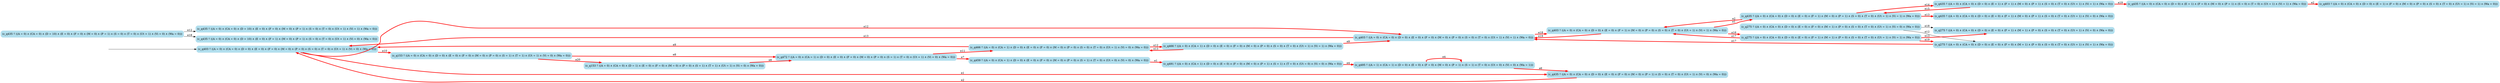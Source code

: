 digraph G {

	rankdir = LR;

	start_c_q403_67[style=invisible];

	node[shape=box, style="rounded, filled", color=lightblue2];

	c_q466_66[label="(c_q466 ≝ ((A = 0) ∧ (CA = 1) ∧ (D = 0) ∧ (E = 0) ∧ (F = 0) ∧ (M = 0) ∧ (P = 0) ∧ (S = 0) ∧ (T = 0) ∧ (Ut = 1) ∧ (Vi = 0) ∧ (Wa = 0)))"];
	c_q153_60[label="(c_q153 ≝ ((A = 0) ∧ (CA = 0) ∧ (D = 0) ∧ (E = 0) ∧ (F = 0) ∧ (M = 0) ∧ (P = 0) ∧ (S = 1) ∧ (T = 1) ∧ (Ut = 1) ∧ (Vi = 0) ∧ (Wa = 0)))"];
	c_q275_22[label="(c_q275 ≝ ((A = 0) ∧ (CA = 0) ∧ (D = 0) ∧ (E = 0) ∧ (F = 0) ∧ (M = 1) ∧ (P = 0) ∧ (S = 0) ∧ (T = 0) ∧ (Ut = 1) ∧ (Vi = 0) ∧ (Wa = 0)))"];
	c_q403_53[label="(c_q403 ≝ ((A = 0) ∧ (CA = 0) ∧ (D = 0) ∧ (E = 0) ∧ (F = 0) ∧ (M = 0) ∧ (P = 0) ∧ (S = 0) ∧ (T = 0) ∧ (Ut = 1) ∧ (Vi = 1) ∧ (Wa = 0)))"];
	c_q435_40[label="(c_q435 ≝ ((A = 0) ∧ (CA = 0) ∧ (D = 0) ∧ (E = 1) ∧ (F = 0) ∧ (M = 0) ∧ (P = 1) ∧ (S = 0) ∧ (T = 0) ∧ (Ut = 1) ∧ (Vi = 1) ∧ (Wa = 0)))"];
	c_q466_52[label="(c_q466 ≝ ((A = 0) ∧ (CA = 1) ∧ (D = 0) ∧ (E = 0) ∧ (F = 0) ∧ (M = 0) ∧ (P = 0) ∧ (S = 0) ∧ (T = 0) ∧ (Ut = 1) ∧ (Vi = 1) ∧ (Wa = 0)))"];
	c_q403_67[label="(c_q403 ≝ ((A = 0) ∧ (CA = 0) ∧ (D = 0) ∧ (E = 0) ∧ (F = 0) ∧ (M = 0) ∧ (P = 0) ∧ (S = 0) ∧ (T = 0) ∧ (Ut = 1) ∧ (Vi = 0) ∧ (Wa = 0)))"];
	c_q435_29[label="(c_q435 ≝ ((A = 0) ∧ (CA = 0) ∧ (D = 10) ∧ (E = 0) ∧ (F = 0) ∧ (M = 0) ∧ (P = 1) ∧ (S = 0) ∧ (T = 0) ∧ (Ut = 1) ∧ (Vi = 1) ∧ (Wa = 0)))"];
	c_q435_31[label="(c_q435 ≝ ((A = 0) ∧ (CA = 0) ∧ (D = 0) ∧ (E = 0) ∧ (F = 1) ∧ (M = 0) ∧ (P = 1) ∧ (S = 0) ∧ (T = 0) ∧ (Ut = 1) ∧ (Vi = 0) ∧ (Wa = 0)))"];
	c_q491_54[label="(c_q491 ≝ ((A = 0) ∧ (CA = 1) ∧ (D = 0) ∧ (E = 0) ∧ (F = 0) ∧ (M = 0) ∧ (P = 1) ∧ (S = 1) ∧ (T = 0) ∧ (Ut = 0) ∧ (Vi = 0) ∧ (Wa = 0)))"];
	c_q435_70[label="(c_q435 ≝ ((A = 0) ∧ (CA = 0) ∧ (D = 0) ∧ (E = 0) ∧ (F = 1) ∧ (M = 0) ∧ (P = 1) ∧ (S = 0) ∧ (T = 0) ∧ (Ut = 1) ∧ (Vi = 1) ∧ (Wa = 0)))"];
	c_q153_16[label="(c_q153 ≝ ((A = 0) ∧ (CA = 0) ∧ (D = 1) ∧ (E = 0) ∧ (F = 0) ∧ (M = 0) ∧ (P = 0) ∧ (S = 1) ∧ (T = 1) ∧ (Ut = 1) ∧ (Vi = 0) ∧ (Wa = 0)))"];
	c_q275_26[label="(c_q275 ≝ ((A = 0) ∧ (CA = 0) ∧ (D = 0) ∧ (E = 0) ∧ (F = 0) ∧ (M = 1) ∧ (P = 0) ∧ (S = 0) ∧ (T = 0) ∧ (Ut = 1) ∧ (Vi = 1) ∧ (Wa = 0)))"];
	c_q403_41[label="(c_q403 ≝ ((A = 0) ∧ (CA = 0) ∧ (D = 0) ∧ (E = 1) ∧ (F = 0) ∧ (M = 0) ∧ (P = 0) ∧ (S = 0) ∧ (T = 0) ∧ (Ut = 1) ∧ (Vi = 1) ∧ (Wa = 0)))"];
	c_q403_71[label="(c_q403 ≝ ((A = 0) ∧ (CA = 0) ∧ (D = 0) ∧ (E = 0) ∧ (F = 1) ∧ (M = 0) ∧ (P = 0) ∧ (S = 0) ∧ (T = 0) ∧ (Ut = 1) ∧ (Vi = 1) ∧ (Wa = 0)))"];
	c_q435_36[label="(c_q435 ≝ ((A = 0) ∧ (CA = 0) ∧ (D = 10) ∧ (E = 0) ∧ (F = 0) ∧ (M = 0) ∧ (P = 1) ∧ (S = 0) ∧ (T = 0) ∧ (Ut = 1) ∧ (Vi = 0) ∧ (Wa = 0)))"];
	c_q275_23[label="(c_q275 ≝ ((A = 0) ∧ (CA = 0) ∧ (D = 0) ∧ (E = 0) ∧ (F = 1) ∧ (M = 1) ∧ (P = 0) ∧ (S = 0) ∧ (T = 0) ∧ (Ut = 1) ∧ (Vi = 0) ∧ (Wa = 0)))"];
	c_q435_38[label="(c_q435 ≝ ((A = 0) ∧ (CA = 0) ∧ (D = 0) ∧ (E = 1) ∧ (F = 1) ∧ (M = 0) ∧ (P = 1) ∧ (S = 0) ∧ (T = 0) ∧ (Ut = 1) ∧ (Vi = 1) ∧ (Wa = 0)))"];
	c_q495_58[label="(c_q495 ≝ ((A = 1) ∧ (CA = 1) ∧ (D = 0) ∧ (E = 0) ∧ (F = 0) ∧ (M = 0) ∧ (P = 1) ∧ (S = 1) ∧ (T = 0) ∧ (Ut = 0) ∧ (Vi = 0) ∧ (Wa = 1)))"];
	c_q435_37[label="(c_q435 ≝ ((A = 0) ∧ (CA = 0) ∧ (D = 10) ∧ (E = 0) ∧ (F = 1) ∧ (M = 0) ∧ (P = 1) ∧ (S = 0) ∧ (T = 0) ∧ (Ut = 1) ∧ (Vi = 0) ∧ (Wa = 0)))"];
	c_q459_46[label="(c_q459 ≝ ((A = 0) ∧ (CA = 1) ∧ (D = 0) ∧ (E = 0) ∧ (F = 0) ∧ (M = 0) ∧ (P = 0) ∧ (S = 1) ∧ (T = 0) ∧ (Ut = 0) ∧ (Vi = 0) ∧ (Wa = 0)))"];
	c_q435_65[label="(c_q435 ≝ ((A = 0) ∧ (CA = 0) ∧ (D = 0) ∧ (E = 0) ∧ (F = 0) ∧ (M = 0) ∧ (P = 1) ∧ (S = 0) ∧ (T = 0) ∧ (Ut = 1) ∧ (Vi = 0) ∧ (Wa = 0)))"];
	c_q275_68[label="(c_q275 ≝ ((A = 0) ∧ (CA = 0) ∧ (D = 0) ∧ (E = 0) ∧ (F = 1) ∧ (M = 1) ∧ (P = 0) ∧ (S = 0) ∧ (T = 0) ∧ (Ut = 1) ∧ (Vi = 1) ∧ (Wa = 0)))"];
	c_q472_61[label="(c_q472 ≝ ((A = 0) ∧ (CA = 1) ∧ (D = 0) ∧ (E = 0) ∧ (F = 0) ∧ (M = 0) ∧ (P = 0) ∧ (S = 1) ∧ (T = 0) ∧ (Ut = 1) ∧ (Vi = 0) ∧ (Wa = 0)))"];

	start_c_q403_67 -> c_q403_67;
	c_q403_67 -> c_q403_53[label="e12", penwidth=3, color=red];
	c_q403_53 -> c_q403_67[label="e13", penwidth=3, color=red];
	c_q403_53 -> c_q403_71[label="e18", penwidth=3, color=red];
	c_q403_71 -> c_q403_53[label="e19", penwidth=3, color=red];
	c_q403_67 -> c_q153_60[label="e10", penwidth=3, color=red];
	c_q403_71 -> c_q275_68[label="e16", penwidth=3, color=red];
	c_q403_71 -> c_q435_70[label="e1", penwidth=3, color=red];
	c_q153_60 -> c_q153_16[label="e20", penwidth=3, color=red];
	c_q153_16 -> c_q472_61[label="e8", penwidth=3, color=red];
	c_q275_22 -> c_q275_26[label="e12"];
	c_q275_68 -> c_q275_23[label="e13", penwidth=3, color=red];
	c_q275_22 -> c_q275_23[label="e18"];
	c_q275_68 -> c_q275_26[label="e19", penwidth=3, color=red];
	c_q275_26 -> c_q403_53[label="e17", penwidth=3, color=red];
	c_q435_36 -> c_q435_29[label="e12"];
	c_q435_70 -> c_q435_31[label="e13", penwidth=3, color=red];
	c_q435_70 -> c_q435_38[label="e14", penwidth=3, color=red];
	c_q435_38 -> c_q435_70[label="e15", penwidth=3, color=red];
	c_q435_36 -> c_q435_37[label="e18"];
	c_q435_38 -> c_q435_40[label="e19", penwidth=3, color=red];
	c_q435_40 -> c_q403_41[label="e2", penwidth=3, color=red];
	c_q472_61 -> c_q459_46[label="e7", penwidth=3, color=red];
	c_q472_61 -> c_q466_66[label="e11", penwidth=3, color=red];
	c_q459_46 -> c_q491_54[label="e1", penwidth=3, color=red];
	c_q466_66 -> c_q466_52[label="e12", penwidth=3, color=red];
	c_q466_52 -> c_q466_66[label="e13", penwidth=3, color=red];
	c_q466_52 -> c_q403_53[label="e9", penwidth=3, color=red];
	c_q491_54 -> c_q495_58[label="e4", penwidth=3, color=red];
	c_q495_58 -> c_q495_58[label="e4", penwidth=3, color=red];
	c_q495_58 -> c_q435_65[label="e6", penwidth=3, color=red];
	c_q153_60 -> c_q472_61[label="e8", penwidth=3, color=red];
	c_q435_65 -> c_q403_67[label="e2", penwidth=3, color=red];
	c_q403_67 -> c_q435_65[label="e1", penwidth=3, color=red];
	c_q466_66 -> c_q403_67[label="e9", penwidth=3, color=red];
	c_q275_68 -> c_q403_71[label="e17", penwidth=3, color=red];
	c_q435_70 -> c_q403_71[label="e2", penwidth=3, color=red];

}